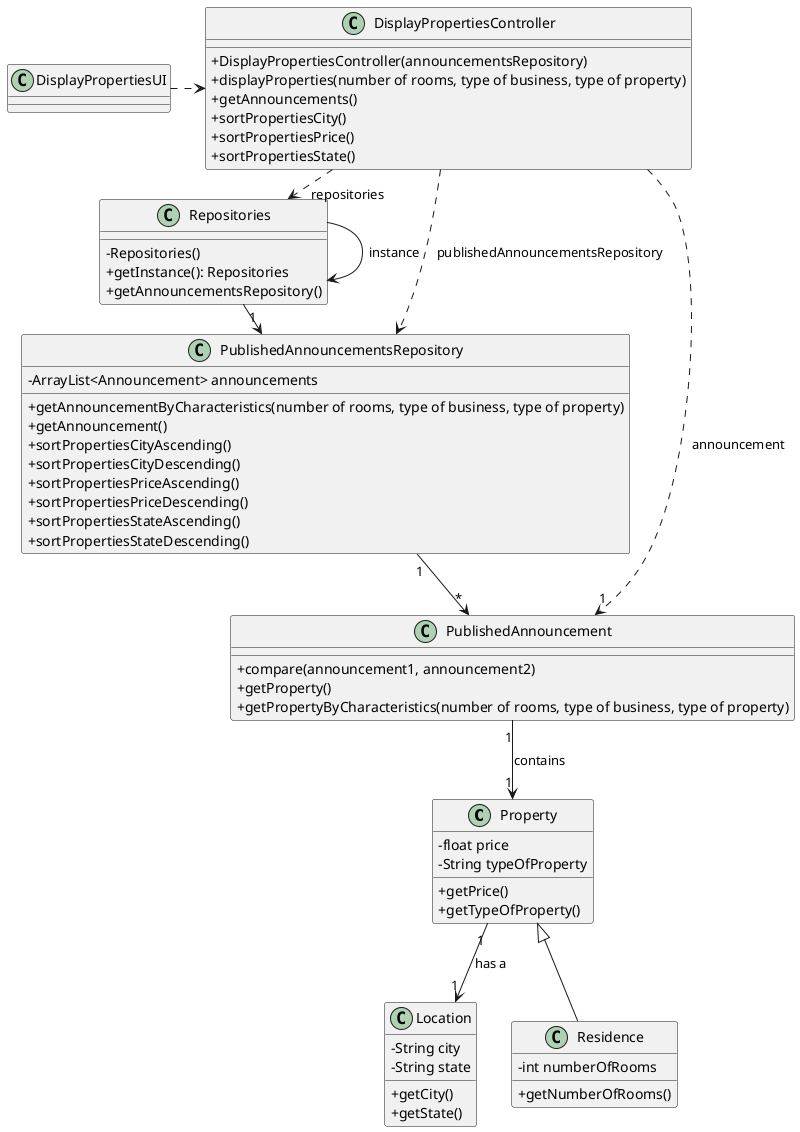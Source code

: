 @startuml
'skinparam monochrome true
skinparam packageStyle rectangle
skinparam shadowing false
skinparam linetype polyline
skinparam linetype orto

skinparam classAttributeIconSize 0

'left to right direction

class Property{
-float price
-String typeOfProperty
+getPrice()
+getTypeOfProperty()
}

class Location{
-String city
-String state
+getCity()
+getState()
}

class Residence{
-int numberOfRooms
+getNumberOfRooms()
}

class DisplayPropertiesUI{
}

class DisplayPropertiesController{
+DisplayPropertiesController(announcementsRepository)
+displayProperties(number of rooms, type of business, type of property)
+getAnnouncements()
+sortPropertiesCity()
+sortPropertiesPrice()
+sortPropertiesState()
}

class PublishedAnnouncement{
+compare(announcement1, announcement2)
+getProperty()
+getPropertyByCharacteristics(number of rooms, type of business, type of property)
}

class Repositories{
-Repositories()
+getInstance(): Repositories
+getAnnouncementsRepository()
}

class PublishedAnnouncementsRepository{
-ArrayList<Announcement> announcements
+getAnnouncementByCharacteristics(number of rooms, type of business, type of property)
+getAnnouncement()
+sortPropertiesCityAscending()
+sortPropertiesCityDescending()
+sortPropertiesPriceAscending()
+sortPropertiesPriceDescending()
+sortPropertiesStateAscending()
+sortPropertiesStateDescending()
}


Repositories -> Repositories : instance

DisplayPropertiesUI .> DisplayPropertiesController
DisplayPropertiesController .> Repositories : repositories

Repositories -> "1" PublishedAnnouncementsRepository

DisplayPropertiesController ..> PublishedAnnouncementsRepository : publishedAnnouncementsRepository

PublishedAnnouncementsRepository "1" --> "*" PublishedAnnouncement
DisplayPropertiesController ..> "1" PublishedAnnouncement : announcement
PublishedAnnouncement "1" --> "1" Property : contains
Property <|-- Residence
Property "1" --> "1" Location : has a

@enduml